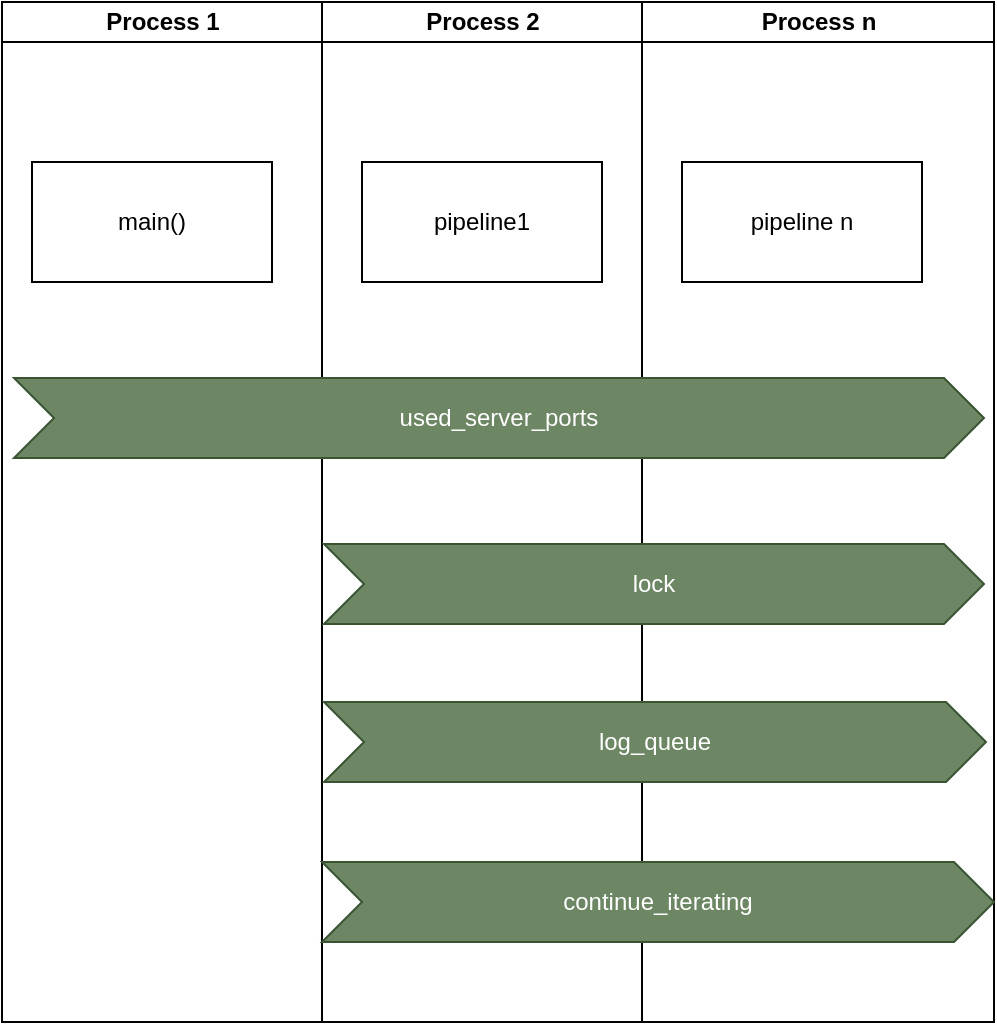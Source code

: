 <mxfile>
    <diagram id="lxmM-i-9KvldtpuMjnhC" name="Page-1">
        <mxGraphModel dx="832" dy="307" grid="1" gridSize="10" guides="1" tooltips="1" connect="1" arrows="1" fold="1" page="1" pageScale="1" pageWidth="850" pageHeight="1100" math="0" shadow="0">
            <root>
                <mxCell id="0"/>
                <mxCell id="1" parent="0"/>
                <mxCell id="6" value="" style="swimlane;childLayout=stackLayout;resizeParent=1;resizeParentMax=0;startSize=0;html=1;" parent="1" vertex="1">
                    <mxGeometry x="200" y="10" width="496" height="510" as="geometry"/>
                </mxCell>
                <mxCell id="7" value="Process 1" style="swimlane;startSize=20;html=1;" parent="6" vertex="1">
                    <mxGeometry width="160" height="510" as="geometry"/>
                </mxCell>
                <mxCell id="2" value="main()" style="rounded=0;whiteSpace=wrap;html=1;" parent="7" vertex="1">
                    <mxGeometry x="15" y="80" width="120" height="60" as="geometry"/>
                </mxCell>
                <mxCell id="8" value="Process 2" style="swimlane;startSize=20;html=1;" parent="6" vertex="1">
                    <mxGeometry x="160" width="160" height="510" as="geometry"/>
                </mxCell>
                <mxCell id="3" value="pipeline1" style="rounded=0;whiteSpace=wrap;html=1;" parent="8" vertex="1">
                    <mxGeometry x="20" y="80" width="120" height="60" as="geometry"/>
                </mxCell>
                <mxCell id="9" value="Process n" style="swimlane;startSize=20;html=1;" parent="6" vertex="1">
                    <mxGeometry x="320" width="176" height="510" as="geometry"/>
                </mxCell>
                <mxCell id="4" value="pipeline n" style="rounded=0;whiteSpace=wrap;html=1;" parent="9" vertex="1">
                    <mxGeometry x="20.0" y="80" width="120" height="60" as="geometry"/>
                </mxCell>
                <mxCell id="12" value="used_server_ports" style="shape=step;perimeter=stepPerimeter;whiteSpace=wrap;html=1;fixedSize=1;fillColor=#6d8764;fontColor=#ffffff;strokeColor=#3A5431;" parent="9" vertex="1">
                    <mxGeometry x="-314" y="188" width="485" height="40" as="geometry"/>
                </mxCell>
                <mxCell id="16" value="lock" style="shape=step;perimeter=stepPerimeter;whiteSpace=wrap;html=1;fixedSize=1;fillColor=#6d8764;fontColor=#ffffff;strokeColor=#3A5431;" parent="9" vertex="1">
                    <mxGeometry x="-159" y="271" width="330" height="40" as="geometry"/>
                </mxCell>
                <mxCell id="17" value="log_queue" style="shape=step;perimeter=stepPerimeter;whiteSpace=wrap;html=1;fixedSize=1;fillColor=#6d8764;fontColor=#ffffff;strokeColor=#3A5431;" parent="9" vertex="1">
                    <mxGeometry x="-159" y="350" width="331" height="40" as="geometry"/>
                </mxCell>
                <mxCell id="19" value="continue_iterating&lt;span style=&quot;color: rgba(0, 0, 0, 0); font-family: monospace; font-size: 0px; text-align: start;&quot;&gt;%3CmxGraphModel%3E%3Croot%3E%3CmxCell%20id%3D%220%22%2F%3E%3CmxCell%20id%3D%221%22%20parent%3D%220%22%2F%3E%3CmxCell%20id%3D%222%22%20value%3D%22used_server_ports%22%20style%3D%22shape%3Dstep%3Bperimeter%3DstepPerimeter%3BwhiteSpace%3Dwrap%3Bhtml%3D1%3BfixedSize%3D1%3BfillColor%3Dnone%3B%22%20vertex%3D%221%22%20parent%3D%221%22%3E%3CmxGeometry%20x%3D%22208%22%20y%3D%22200%22%20width%3D%22150%22%20height%3D%2240%22%20as%3D%22geometry%22%2F%3E%3C%2FmxCell%3E%3C%2Froot%3E%3C%2FmxGraphModel%3E&lt;/span&gt;" style="shape=step;perimeter=stepPerimeter;whiteSpace=wrap;html=1;fixedSize=1;fillColor=#6d8764;fontColor=#ffffff;strokeColor=#3A5431;" parent="9" vertex="1">
                    <mxGeometry x="-160" y="430" width="336" height="40" as="geometry"/>
                </mxCell>
            </root>
        </mxGraphModel>
    </diagram>
</mxfile>